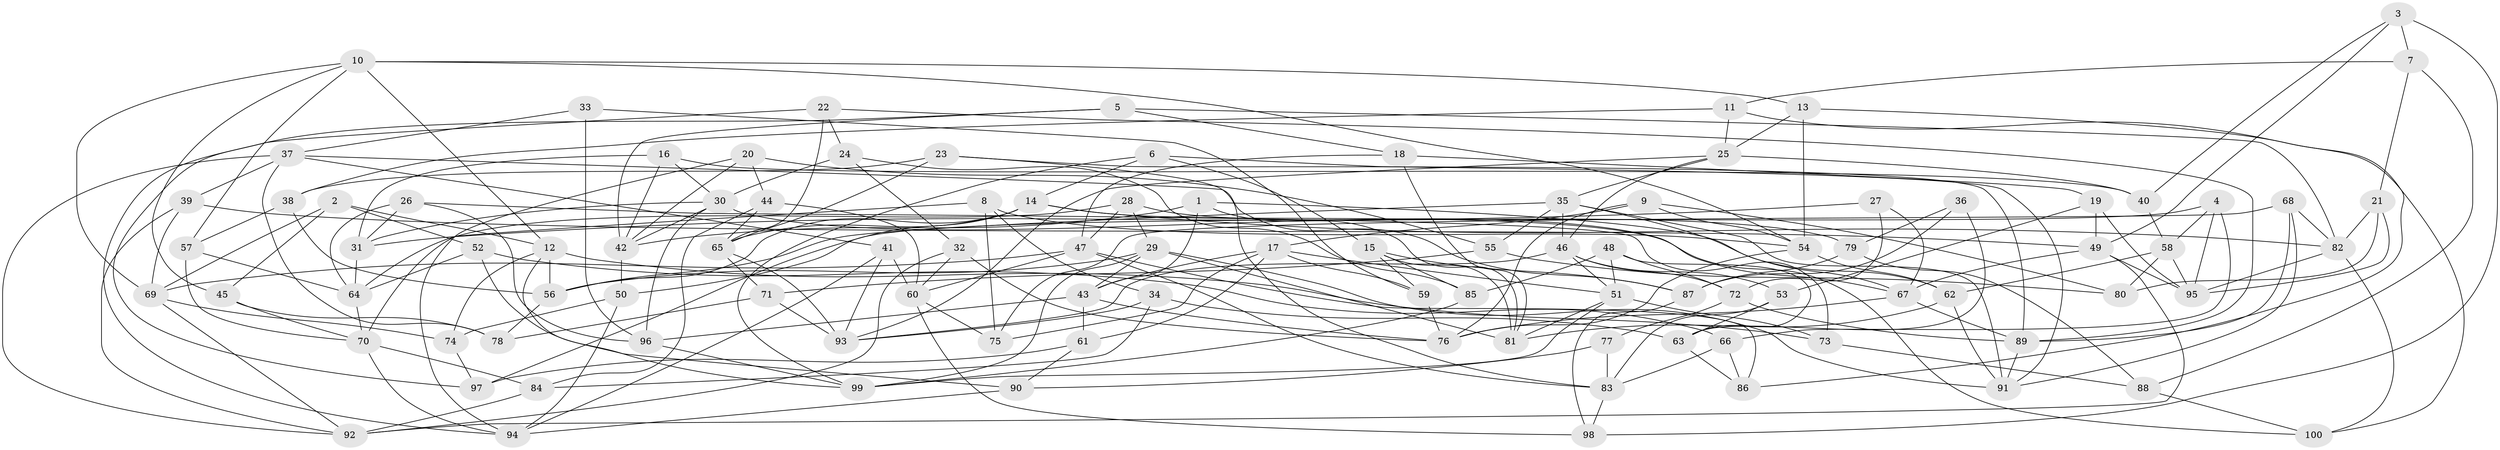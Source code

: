 // original degree distribution, {4: 1.0}
// Generated by graph-tools (version 1.1) at 2025/38/03/04/25 23:38:17]
// undirected, 100 vertices, 236 edges
graph export_dot {
  node [color=gray90,style=filled];
  1;
  2;
  3;
  4;
  5;
  6;
  7;
  8;
  9;
  10;
  11;
  12;
  13;
  14;
  15;
  16;
  17;
  18;
  19;
  20;
  21;
  22;
  23;
  24;
  25;
  26;
  27;
  28;
  29;
  30;
  31;
  32;
  33;
  34;
  35;
  36;
  37;
  38;
  39;
  40;
  41;
  42;
  43;
  44;
  45;
  46;
  47;
  48;
  49;
  50;
  51;
  52;
  53;
  54;
  55;
  56;
  57;
  58;
  59;
  60;
  61;
  62;
  63;
  64;
  65;
  66;
  67;
  68;
  69;
  70;
  71;
  72;
  73;
  74;
  75;
  76;
  77;
  78;
  79;
  80;
  81;
  82;
  83;
  84;
  85;
  86;
  87;
  88;
  89;
  90;
  91;
  92;
  93;
  94;
  95;
  96;
  97;
  98;
  99;
  100;
  1 -- 42 [weight=1.0];
  1 -- 43 [weight=1.0];
  1 -- 62 [weight=1.0];
  1 -- 81 [weight=1.0];
  2 -- 12 [weight=1.0];
  2 -- 45 [weight=1.0];
  2 -- 52 [weight=1.0];
  2 -- 69 [weight=1.0];
  3 -- 7 [weight=1.0];
  3 -- 40 [weight=1.0];
  3 -- 49 [weight=1.0];
  3 -- 98 [weight=1.0];
  4 -- 50 [weight=1.0];
  4 -- 58 [weight=1.0];
  4 -- 66 [weight=1.0];
  4 -- 95 [weight=1.0];
  5 -- 18 [weight=1.0];
  5 -- 42 [weight=1.0];
  5 -- 82 [weight=1.0];
  5 -- 94 [weight=1.0];
  6 -- 14 [weight=1.0];
  6 -- 15 [weight=1.0];
  6 -- 91 [weight=1.0];
  6 -- 99 [weight=1.0];
  7 -- 11 [weight=1.0];
  7 -- 21 [weight=1.0];
  7 -- 88 [weight=1.0];
  8 -- 34 [weight=1.0];
  8 -- 54 [weight=1.0];
  8 -- 70 [weight=1.0];
  8 -- 75 [weight=1.0];
  9 -- 17 [weight=1.0];
  9 -- 54 [weight=1.0];
  9 -- 76 [weight=1.0];
  9 -- 80 [weight=1.0];
  10 -- 12 [weight=1.0];
  10 -- 13 [weight=1.0];
  10 -- 45 [weight=1.0];
  10 -- 54 [weight=1.0];
  10 -- 57 [weight=1.0];
  10 -- 69 [weight=1.0];
  11 -- 25 [weight=1.0];
  11 -- 38 [weight=1.0];
  11 -- 100 [weight=1.0];
  12 -- 56 [weight=1.0];
  12 -- 73 [weight=1.0];
  12 -- 74 [weight=1.0];
  12 -- 99 [weight=1.0];
  13 -- 25 [weight=1.0];
  13 -- 54 [weight=1.0];
  13 -- 86 [weight=1.0];
  14 -- 56 [weight=1.0];
  14 -- 65 [weight=1.0];
  14 -- 82 [weight=1.0];
  14 -- 97 [weight=1.0];
  14 -- 100 [weight=1.0];
  15 -- 59 [weight=1.0];
  15 -- 81 [weight=1.0];
  15 -- 85 [weight=1.0];
  15 -- 87 [weight=2.0];
  16 -- 30 [weight=1.0];
  16 -- 31 [weight=1.0];
  16 -- 40 [weight=1.0];
  16 -- 42 [weight=1.0];
  17 -- 43 [weight=1.0];
  17 -- 51 [weight=1.0];
  17 -- 59 [weight=1.0];
  17 -- 61 [weight=1.0];
  17 -- 75 [weight=1.0];
  18 -- 19 [weight=1.0];
  18 -- 47 [weight=1.0];
  18 -- 81 [weight=1.0];
  19 -- 49 [weight=1.0];
  19 -- 53 [weight=1.0];
  19 -- 95 [weight=1.0];
  20 -- 42 [weight=1.0];
  20 -- 44 [weight=1.0];
  20 -- 55 [weight=1.0];
  20 -- 94 [weight=1.0];
  21 -- 80 [weight=1.0];
  21 -- 82 [weight=1.0];
  21 -- 95 [weight=1.0];
  22 -- 24 [weight=1.0];
  22 -- 65 [weight=1.0];
  22 -- 89 [weight=1.0];
  22 -- 97 [weight=1.0];
  23 -- 38 [weight=1.0];
  23 -- 65 [weight=1.0];
  23 -- 83 [weight=1.0];
  23 -- 89 [weight=1.0];
  24 -- 30 [weight=1.0];
  24 -- 32 [weight=1.0];
  24 -- 85 [weight=1.0];
  25 -- 35 [weight=1.0];
  25 -- 40 [weight=1.0];
  25 -- 46 [weight=1.0];
  25 -- 93 [weight=1.0];
  26 -- 31 [weight=1.0];
  26 -- 64 [weight=1.0];
  26 -- 73 [weight=1.0];
  26 -- 96 [weight=1.0];
  27 -- 31 [weight=2.0];
  27 -- 67 [weight=1.0];
  27 -- 72 [weight=1.0];
  28 -- 29 [weight=1.0];
  28 -- 47 [weight=1.0];
  28 -- 64 [weight=1.0];
  28 -- 79 [weight=1.0];
  29 -- 43 [weight=1.0];
  29 -- 56 [weight=1.0];
  29 -- 81 [weight=1.0];
  29 -- 91 [weight=1.0];
  29 -- 99 [weight=1.0];
  30 -- 31 [weight=1.0];
  30 -- 42 [weight=1.0];
  30 -- 67 [weight=1.0];
  30 -- 96 [weight=1.0];
  31 -- 64 [weight=1.0];
  32 -- 60 [weight=1.0];
  32 -- 76 [weight=1.0];
  32 -- 92 [weight=1.0];
  33 -- 37 [weight=1.0];
  33 -- 59 [weight=1.0];
  33 -- 96 [weight=2.0];
  34 -- 63 [weight=1.0];
  34 -- 84 [weight=1.0];
  34 -- 93 [weight=1.0];
  35 -- 46 [weight=1.0];
  35 -- 55 [weight=1.0];
  35 -- 56 [weight=1.0];
  35 -- 67 [weight=1.0];
  35 -- 91 [weight=1.0];
  36 -- 63 [weight=2.0];
  36 -- 79 [weight=1.0];
  36 -- 87 [weight=1.0];
  37 -- 39 [weight=1.0];
  37 -- 41 [weight=1.0];
  37 -- 78 [weight=1.0];
  37 -- 87 [weight=1.0];
  37 -- 92 [weight=1.0];
  38 -- 56 [weight=1.0];
  38 -- 57 [weight=1.0];
  39 -- 49 [weight=1.0];
  39 -- 69 [weight=1.0];
  39 -- 92 [weight=1.0];
  40 -- 58 [weight=1.0];
  41 -- 60 [weight=1.0];
  41 -- 93 [weight=1.0];
  41 -- 94 [weight=1.0];
  42 -- 50 [weight=1.0];
  43 -- 61 [weight=1.0];
  43 -- 76 [weight=1.0];
  43 -- 96 [weight=1.0];
  44 -- 60 [weight=1.0];
  44 -- 65 [weight=1.0];
  44 -- 84 [weight=1.0];
  45 -- 70 [weight=1.0];
  45 -- 78 [weight=1.0];
  46 -- 51 [weight=1.0];
  46 -- 53 [weight=1.0];
  46 -- 72 [weight=1.0];
  46 -- 93 [weight=1.0];
  47 -- 60 [weight=1.0];
  47 -- 69 [weight=1.0];
  47 -- 83 [weight=1.0];
  47 -- 86 [weight=1.0];
  48 -- 51 [weight=1.0];
  48 -- 63 [weight=1.0];
  48 -- 72 [weight=1.0];
  48 -- 85 [weight=1.0];
  49 -- 67 [weight=1.0];
  49 -- 92 [weight=1.0];
  49 -- 95 [weight=1.0];
  50 -- 74 [weight=1.0];
  50 -- 94 [weight=1.0];
  51 -- 73 [weight=1.0];
  51 -- 81 [weight=1.0];
  51 -- 99 [weight=1.0];
  52 -- 64 [weight=1.0];
  52 -- 66 [weight=1.0];
  52 -- 90 [weight=1.0];
  53 -- 63 [weight=1.0];
  53 -- 83 [weight=1.0];
  54 -- 62 [weight=1.0];
  54 -- 76 [weight=1.0];
  55 -- 71 [weight=1.0];
  55 -- 80 [weight=1.0];
  56 -- 78 [weight=1.0];
  57 -- 64 [weight=1.0];
  57 -- 70 [weight=1.0];
  58 -- 62 [weight=2.0];
  58 -- 80 [weight=1.0];
  58 -- 95 [weight=1.0];
  59 -- 76 [weight=1.0];
  60 -- 75 [weight=1.0];
  60 -- 98 [weight=1.0];
  61 -- 90 [weight=1.0];
  61 -- 97 [weight=1.0];
  62 -- 81 [weight=1.0];
  62 -- 91 [weight=1.0];
  63 -- 86 [weight=1.0];
  64 -- 70 [weight=1.0];
  65 -- 71 [weight=1.0];
  65 -- 93 [weight=1.0];
  66 -- 83 [weight=1.0];
  66 -- 86 [weight=1.0];
  67 -- 76 [weight=1.0];
  67 -- 89 [weight=1.0];
  68 -- 75 [weight=1.0];
  68 -- 82 [weight=1.0];
  68 -- 89 [weight=1.0];
  68 -- 91 [weight=1.0];
  69 -- 74 [weight=1.0];
  69 -- 92 [weight=1.0];
  70 -- 84 [weight=1.0];
  70 -- 94 [weight=1.0];
  71 -- 78 [weight=1.0];
  71 -- 93 [weight=1.0];
  72 -- 77 [weight=2.0];
  72 -- 89 [weight=1.0];
  73 -- 88 [weight=1.0];
  74 -- 97 [weight=1.0];
  77 -- 83 [weight=1.0];
  77 -- 90 [weight=1.0];
  79 -- 87 [weight=1.0];
  79 -- 88 [weight=1.0];
  82 -- 95 [weight=1.0];
  82 -- 100 [weight=1.0];
  83 -- 98 [weight=1.0];
  84 -- 92 [weight=1.0];
  85 -- 99 [weight=1.0];
  87 -- 98 [weight=1.0];
  88 -- 100 [weight=1.0];
  89 -- 91 [weight=1.0];
  90 -- 94 [weight=1.0];
  96 -- 99 [weight=1.0];
}
